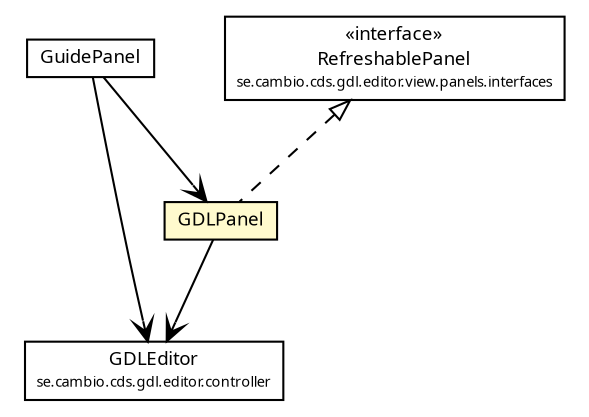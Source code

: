 #!/usr/local/bin/dot
#
# Class diagram 
# Generated by UMLGraph version R5_6 (http://www.umlgraph.org/)
#

digraph G {
	edge [fontname="Trebuchet MS",fontsize=10,labelfontname="Trebuchet MS",labelfontsize=10];
	node [fontname="Trebuchet MS",fontsize=10,shape=plaintext];
	nodesep=0.25;
	ranksep=0.5;
	// se.cambio.cds.gdl.editor.controller.GDLEditor
	c204419 [label=<<table title="se.cambio.cds.gdl.editor.controller.GDLEditor" border="0" cellborder="1" cellspacing="0" cellpadding="2" port="p" href="../../controller/GDLEditor.html">
		<tr><td><table border="0" cellspacing="0" cellpadding="1">
<tr><td align="center" balign="center"><font face="Trebuchet MS"> GDLEditor </font></td></tr>
<tr><td align="center" balign="center"><font face="Trebuchet MS" point-size="7.0"> se.cambio.cds.gdl.editor.controller </font></td></tr>
		</table></td></tr>
		</table>>, URL="../../controller/GDLEditor.html", fontname="Trebuchet MS", fontcolor="black", fontsize=9.0];
	// se.cambio.cds.gdl.editor.view.panels.GuidePanel
	c204492 [label=<<table title="se.cambio.cds.gdl.editor.view.panels.GuidePanel" border="0" cellborder="1" cellspacing="0" cellpadding="2" port="p" href="./GuidePanel.html">
		<tr><td><table border="0" cellspacing="0" cellpadding="1">
<tr><td align="center" balign="center"><font face="Trebuchet MS"> GuidePanel </font></td></tr>
		</table></td></tr>
		</table>>, URL="./GuidePanel.html", fontname="Trebuchet MS", fontcolor="black", fontsize=9.0];
	// se.cambio.cds.gdl.editor.view.panels.GDLPanel
	c204494 [label=<<table title="se.cambio.cds.gdl.editor.view.panels.GDLPanel" border="0" cellborder="1" cellspacing="0" cellpadding="2" port="p" bgcolor="lemonChiffon" href="./GDLPanel.html">
		<tr><td><table border="0" cellspacing="0" cellpadding="1">
<tr><td align="center" balign="center"><font face="Trebuchet MS"> GDLPanel </font></td></tr>
		</table></td></tr>
		</table>>, URL="./GDLPanel.html", fontname="Trebuchet MS", fontcolor="black", fontsize=9.0];
	// se.cambio.cds.gdl.editor.view.panels.interfaces.RefreshablePanel
	c204514 [label=<<table title="se.cambio.cds.gdl.editor.view.panels.interfaces.RefreshablePanel" border="0" cellborder="1" cellspacing="0" cellpadding="2" port="p" href="./interfaces/RefreshablePanel.html">
		<tr><td><table border="0" cellspacing="0" cellpadding="1">
<tr><td align="center" balign="center"> &#171;interface&#187; </td></tr>
<tr><td align="center" balign="center"><font face="Trebuchet MS"> RefreshablePanel </font></td></tr>
<tr><td align="center" balign="center"><font face="Trebuchet MS" point-size="7.0"> se.cambio.cds.gdl.editor.view.panels.interfaces </font></td></tr>
		</table></td></tr>
		</table>>, URL="./interfaces/RefreshablePanel.html", fontname="Trebuchet MS", fontcolor="black", fontsize=9.0];
	//se.cambio.cds.gdl.editor.view.panels.GDLPanel implements se.cambio.cds.gdl.editor.view.panels.interfaces.RefreshablePanel
	c204514:p -> c204494:p [dir=back,arrowtail=empty,style=dashed];
	// se.cambio.cds.gdl.editor.view.panels.GuidePanel NAVASSOC se.cambio.cds.gdl.editor.controller.GDLEditor
	c204492:p -> c204419:p [taillabel="", label="", headlabel="", fontname="Trebuchet MS", fontcolor="black", fontsize=10.0, color="black", arrowhead=open];
	// se.cambio.cds.gdl.editor.view.panels.GuidePanel NAVASSOC se.cambio.cds.gdl.editor.view.panels.GDLPanel
	c204492:p -> c204494:p [taillabel="", label="", headlabel="", fontname="Trebuchet MS", fontcolor="black", fontsize=10.0, color="black", arrowhead=open];
	// se.cambio.cds.gdl.editor.view.panels.GDLPanel NAVASSOC se.cambio.cds.gdl.editor.controller.GDLEditor
	c204494:p -> c204419:p [taillabel="", label="", headlabel="", fontname="Trebuchet MS", fontcolor="black", fontsize=10.0, color="black", arrowhead=open];
}

